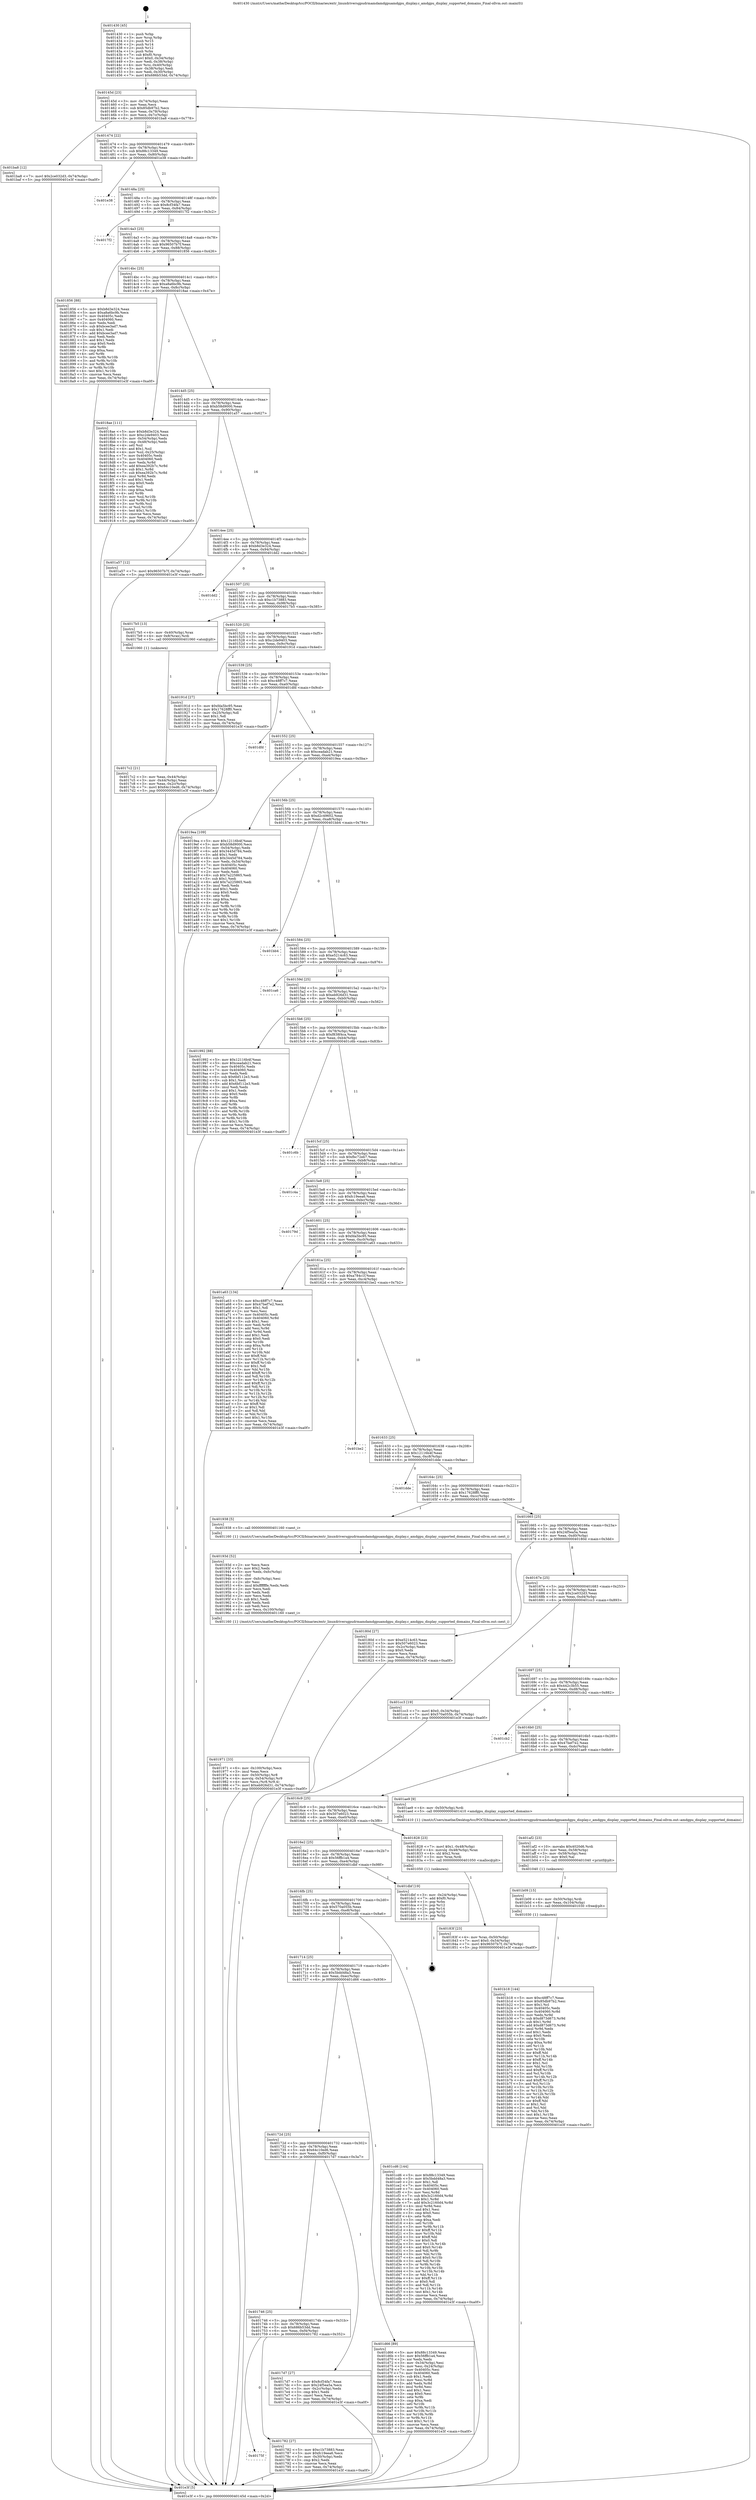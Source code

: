 digraph "0x401430" {
  label = "0x401430 (/mnt/c/Users/mathe/Desktop/tcc/POCII/binaries/extr_linuxdriversgpudrmamdamdgpuamdgpu_display.c_amdgpu_display_supported_domains_Final-ollvm.out::main(0))"
  labelloc = "t"
  node[shape=record]

  Entry [label="",width=0.3,height=0.3,shape=circle,fillcolor=black,style=filled]
  "0x40145d" [label="{
     0x40145d [23]\l
     | [instrs]\l
     &nbsp;&nbsp;0x40145d \<+3\>: mov -0x74(%rbp),%eax\l
     &nbsp;&nbsp;0x401460 \<+2\>: mov %eax,%ecx\l
     &nbsp;&nbsp;0x401462 \<+6\>: sub $0x85db97b2,%ecx\l
     &nbsp;&nbsp;0x401468 \<+3\>: mov %eax,-0x78(%rbp)\l
     &nbsp;&nbsp;0x40146b \<+3\>: mov %ecx,-0x7c(%rbp)\l
     &nbsp;&nbsp;0x40146e \<+6\>: je 0000000000401ba8 \<main+0x778\>\l
  }"]
  "0x401ba8" [label="{
     0x401ba8 [12]\l
     | [instrs]\l
     &nbsp;&nbsp;0x401ba8 \<+7\>: movl $0x2ce032d3,-0x74(%rbp)\l
     &nbsp;&nbsp;0x401baf \<+5\>: jmp 0000000000401e3f \<main+0xa0f\>\l
  }"]
  "0x401474" [label="{
     0x401474 [22]\l
     | [instrs]\l
     &nbsp;&nbsp;0x401474 \<+5\>: jmp 0000000000401479 \<main+0x49\>\l
     &nbsp;&nbsp;0x401479 \<+3\>: mov -0x78(%rbp),%eax\l
     &nbsp;&nbsp;0x40147c \<+5\>: sub $0x88c13349,%eax\l
     &nbsp;&nbsp;0x401481 \<+3\>: mov %eax,-0x80(%rbp)\l
     &nbsp;&nbsp;0x401484 \<+6\>: je 0000000000401e38 \<main+0xa08\>\l
  }"]
  Exit [label="",width=0.3,height=0.3,shape=circle,fillcolor=black,style=filled,peripheries=2]
  "0x401e38" [label="{
     0x401e38\l
  }", style=dashed]
  "0x40148a" [label="{
     0x40148a [25]\l
     | [instrs]\l
     &nbsp;&nbsp;0x40148a \<+5\>: jmp 000000000040148f \<main+0x5f\>\l
     &nbsp;&nbsp;0x40148f \<+3\>: mov -0x78(%rbp),%eax\l
     &nbsp;&nbsp;0x401492 \<+5\>: sub $0x8cf34fa7,%eax\l
     &nbsp;&nbsp;0x401497 \<+6\>: mov %eax,-0x84(%rbp)\l
     &nbsp;&nbsp;0x40149d \<+6\>: je 00000000004017f2 \<main+0x3c2\>\l
  }"]
  "0x401b18" [label="{
     0x401b18 [144]\l
     | [instrs]\l
     &nbsp;&nbsp;0x401b18 \<+5\>: mov $0xc48ff7c7,%eax\l
     &nbsp;&nbsp;0x401b1d \<+5\>: mov $0x85db97b2,%esi\l
     &nbsp;&nbsp;0x401b22 \<+2\>: mov $0x1,%cl\l
     &nbsp;&nbsp;0x401b24 \<+7\>: mov 0x40405c,%edx\l
     &nbsp;&nbsp;0x401b2b \<+8\>: mov 0x404060,%r8d\l
     &nbsp;&nbsp;0x401b33 \<+3\>: mov %edx,%r9d\l
     &nbsp;&nbsp;0x401b36 \<+7\>: sub $0xd873d673,%r9d\l
     &nbsp;&nbsp;0x401b3d \<+4\>: sub $0x1,%r9d\l
     &nbsp;&nbsp;0x401b41 \<+7\>: add $0xd873d673,%r9d\l
     &nbsp;&nbsp;0x401b48 \<+4\>: imul %r9d,%edx\l
     &nbsp;&nbsp;0x401b4c \<+3\>: and $0x1,%edx\l
     &nbsp;&nbsp;0x401b4f \<+3\>: cmp $0x0,%edx\l
     &nbsp;&nbsp;0x401b52 \<+4\>: sete %r10b\l
     &nbsp;&nbsp;0x401b56 \<+4\>: cmp $0xa,%r8d\l
     &nbsp;&nbsp;0x401b5a \<+4\>: setl %r11b\l
     &nbsp;&nbsp;0x401b5e \<+3\>: mov %r10b,%bl\l
     &nbsp;&nbsp;0x401b61 \<+3\>: xor $0xff,%bl\l
     &nbsp;&nbsp;0x401b64 \<+3\>: mov %r11b,%r14b\l
     &nbsp;&nbsp;0x401b67 \<+4\>: xor $0xff,%r14b\l
     &nbsp;&nbsp;0x401b6b \<+3\>: xor $0x1,%cl\l
     &nbsp;&nbsp;0x401b6e \<+3\>: mov %bl,%r15b\l
     &nbsp;&nbsp;0x401b71 \<+4\>: and $0xff,%r15b\l
     &nbsp;&nbsp;0x401b75 \<+3\>: and %cl,%r10b\l
     &nbsp;&nbsp;0x401b78 \<+3\>: mov %r14b,%r12b\l
     &nbsp;&nbsp;0x401b7b \<+4\>: and $0xff,%r12b\l
     &nbsp;&nbsp;0x401b7f \<+3\>: and %cl,%r11b\l
     &nbsp;&nbsp;0x401b82 \<+3\>: or %r10b,%r15b\l
     &nbsp;&nbsp;0x401b85 \<+3\>: or %r11b,%r12b\l
     &nbsp;&nbsp;0x401b88 \<+3\>: xor %r12b,%r15b\l
     &nbsp;&nbsp;0x401b8b \<+3\>: or %r14b,%bl\l
     &nbsp;&nbsp;0x401b8e \<+3\>: xor $0xff,%bl\l
     &nbsp;&nbsp;0x401b91 \<+3\>: or $0x1,%cl\l
     &nbsp;&nbsp;0x401b94 \<+2\>: and %cl,%bl\l
     &nbsp;&nbsp;0x401b96 \<+3\>: or %bl,%r15b\l
     &nbsp;&nbsp;0x401b99 \<+4\>: test $0x1,%r15b\l
     &nbsp;&nbsp;0x401b9d \<+3\>: cmovne %esi,%eax\l
     &nbsp;&nbsp;0x401ba0 \<+3\>: mov %eax,-0x74(%rbp)\l
     &nbsp;&nbsp;0x401ba3 \<+5\>: jmp 0000000000401e3f \<main+0xa0f\>\l
  }"]
  "0x4017f2" [label="{
     0x4017f2\l
  }", style=dashed]
  "0x4014a3" [label="{
     0x4014a3 [25]\l
     | [instrs]\l
     &nbsp;&nbsp;0x4014a3 \<+5\>: jmp 00000000004014a8 \<main+0x78\>\l
     &nbsp;&nbsp;0x4014a8 \<+3\>: mov -0x78(%rbp),%eax\l
     &nbsp;&nbsp;0x4014ab \<+5\>: sub $0x96507b7f,%eax\l
     &nbsp;&nbsp;0x4014b0 \<+6\>: mov %eax,-0x88(%rbp)\l
     &nbsp;&nbsp;0x4014b6 \<+6\>: je 0000000000401856 \<main+0x426\>\l
  }"]
  "0x401b09" [label="{
     0x401b09 [15]\l
     | [instrs]\l
     &nbsp;&nbsp;0x401b09 \<+4\>: mov -0x50(%rbp),%rdi\l
     &nbsp;&nbsp;0x401b0d \<+6\>: mov %eax,-0x104(%rbp)\l
     &nbsp;&nbsp;0x401b13 \<+5\>: call 0000000000401030 \<free@plt\>\l
     | [calls]\l
     &nbsp;&nbsp;0x401030 \{1\} (unknown)\l
  }"]
  "0x401856" [label="{
     0x401856 [88]\l
     | [instrs]\l
     &nbsp;&nbsp;0x401856 \<+5\>: mov $0xb8d3e324,%eax\l
     &nbsp;&nbsp;0x40185b \<+5\>: mov $0xa8a6bc9b,%ecx\l
     &nbsp;&nbsp;0x401860 \<+7\>: mov 0x40405c,%edx\l
     &nbsp;&nbsp;0x401867 \<+7\>: mov 0x404060,%esi\l
     &nbsp;&nbsp;0x40186e \<+2\>: mov %edx,%edi\l
     &nbsp;&nbsp;0x401870 \<+6\>: sub $0xbcee3ad7,%edi\l
     &nbsp;&nbsp;0x401876 \<+3\>: sub $0x1,%edi\l
     &nbsp;&nbsp;0x401879 \<+6\>: add $0xbcee3ad7,%edi\l
     &nbsp;&nbsp;0x40187f \<+3\>: imul %edi,%edx\l
     &nbsp;&nbsp;0x401882 \<+3\>: and $0x1,%edx\l
     &nbsp;&nbsp;0x401885 \<+3\>: cmp $0x0,%edx\l
     &nbsp;&nbsp;0x401888 \<+4\>: sete %r8b\l
     &nbsp;&nbsp;0x40188c \<+3\>: cmp $0xa,%esi\l
     &nbsp;&nbsp;0x40188f \<+4\>: setl %r9b\l
     &nbsp;&nbsp;0x401893 \<+3\>: mov %r8b,%r10b\l
     &nbsp;&nbsp;0x401896 \<+3\>: and %r9b,%r10b\l
     &nbsp;&nbsp;0x401899 \<+3\>: xor %r9b,%r8b\l
     &nbsp;&nbsp;0x40189c \<+3\>: or %r8b,%r10b\l
     &nbsp;&nbsp;0x40189f \<+4\>: test $0x1,%r10b\l
     &nbsp;&nbsp;0x4018a3 \<+3\>: cmovne %ecx,%eax\l
     &nbsp;&nbsp;0x4018a6 \<+3\>: mov %eax,-0x74(%rbp)\l
     &nbsp;&nbsp;0x4018a9 \<+5\>: jmp 0000000000401e3f \<main+0xa0f\>\l
  }"]
  "0x4014bc" [label="{
     0x4014bc [25]\l
     | [instrs]\l
     &nbsp;&nbsp;0x4014bc \<+5\>: jmp 00000000004014c1 \<main+0x91\>\l
     &nbsp;&nbsp;0x4014c1 \<+3\>: mov -0x78(%rbp),%eax\l
     &nbsp;&nbsp;0x4014c4 \<+5\>: sub $0xa8a6bc9b,%eax\l
     &nbsp;&nbsp;0x4014c9 \<+6\>: mov %eax,-0x8c(%rbp)\l
     &nbsp;&nbsp;0x4014cf \<+6\>: je 00000000004018ae \<main+0x47e\>\l
  }"]
  "0x401af2" [label="{
     0x401af2 [23]\l
     | [instrs]\l
     &nbsp;&nbsp;0x401af2 \<+10\>: movabs $0x4020d6,%rdi\l
     &nbsp;&nbsp;0x401afc \<+3\>: mov %eax,-0x58(%rbp)\l
     &nbsp;&nbsp;0x401aff \<+3\>: mov -0x58(%rbp),%esi\l
     &nbsp;&nbsp;0x401b02 \<+2\>: mov $0x0,%al\l
     &nbsp;&nbsp;0x401b04 \<+5\>: call 0000000000401040 \<printf@plt\>\l
     | [calls]\l
     &nbsp;&nbsp;0x401040 \{1\} (unknown)\l
  }"]
  "0x4018ae" [label="{
     0x4018ae [111]\l
     | [instrs]\l
     &nbsp;&nbsp;0x4018ae \<+5\>: mov $0xb8d3e324,%eax\l
     &nbsp;&nbsp;0x4018b3 \<+5\>: mov $0xc2de9403,%ecx\l
     &nbsp;&nbsp;0x4018b8 \<+3\>: mov -0x54(%rbp),%edx\l
     &nbsp;&nbsp;0x4018bb \<+3\>: cmp -0x48(%rbp),%edx\l
     &nbsp;&nbsp;0x4018be \<+4\>: setl %sil\l
     &nbsp;&nbsp;0x4018c2 \<+4\>: and $0x1,%sil\l
     &nbsp;&nbsp;0x4018c6 \<+4\>: mov %sil,-0x25(%rbp)\l
     &nbsp;&nbsp;0x4018ca \<+7\>: mov 0x40405c,%edx\l
     &nbsp;&nbsp;0x4018d1 \<+7\>: mov 0x404060,%edi\l
     &nbsp;&nbsp;0x4018d8 \<+3\>: mov %edx,%r8d\l
     &nbsp;&nbsp;0x4018db \<+7\>: add $0xea392b7c,%r8d\l
     &nbsp;&nbsp;0x4018e2 \<+4\>: sub $0x1,%r8d\l
     &nbsp;&nbsp;0x4018e6 \<+7\>: sub $0xea392b7c,%r8d\l
     &nbsp;&nbsp;0x4018ed \<+4\>: imul %r8d,%edx\l
     &nbsp;&nbsp;0x4018f1 \<+3\>: and $0x1,%edx\l
     &nbsp;&nbsp;0x4018f4 \<+3\>: cmp $0x0,%edx\l
     &nbsp;&nbsp;0x4018f7 \<+4\>: sete %sil\l
     &nbsp;&nbsp;0x4018fb \<+3\>: cmp $0xa,%edi\l
     &nbsp;&nbsp;0x4018fe \<+4\>: setl %r9b\l
     &nbsp;&nbsp;0x401902 \<+3\>: mov %sil,%r10b\l
     &nbsp;&nbsp;0x401905 \<+3\>: and %r9b,%r10b\l
     &nbsp;&nbsp;0x401908 \<+3\>: xor %r9b,%sil\l
     &nbsp;&nbsp;0x40190b \<+3\>: or %sil,%r10b\l
     &nbsp;&nbsp;0x40190e \<+4\>: test $0x1,%r10b\l
     &nbsp;&nbsp;0x401912 \<+3\>: cmovne %ecx,%eax\l
     &nbsp;&nbsp;0x401915 \<+3\>: mov %eax,-0x74(%rbp)\l
     &nbsp;&nbsp;0x401918 \<+5\>: jmp 0000000000401e3f \<main+0xa0f\>\l
  }"]
  "0x4014d5" [label="{
     0x4014d5 [25]\l
     | [instrs]\l
     &nbsp;&nbsp;0x4014d5 \<+5\>: jmp 00000000004014da \<main+0xaa\>\l
     &nbsp;&nbsp;0x4014da \<+3\>: mov -0x78(%rbp),%eax\l
     &nbsp;&nbsp;0x4014dd \<+5\>: sub $0xb58d9000,%eax\l
     &nbsp;&nbsp;0x4014e2 \<+6\>: mov %eax,-0x90(%rbp)\l
     &nbsp;&nbsp;0x4014e8 \<+6\>: je 0000000000401a57 \<main+0x627\>\l
  }"]
  "0x401971" [label="{
     0x401971 [33]\l
     | [instrs]\l
     &nbsp;&nbsp;0x401971 \<+6\>: mov -0x100(%rbp),%ecx\l
     &nbsp;&nbsp;0x401977 \<+3\>: imul %eax,%ecx\l
     &nbsp;&nbsp;0x40197a \<+4\>: mov -0x50(%rbp),%r8\l
     &nbsp;&nbsp;0x40197e \<+4\>: movslq -0x54(%rbp),%r9\l
     &nbsp;&nbsp;0x401982 \<+4\>: mov %ecx,(%r8,%r9,4)\l
     &nbsp;&nbsp;0x401986 \<+7\>: movl $0xeb926d31,-0x74(%rbp)\l
     &nbsp;&nbsp;0x40198d \<+5\>: jmp 0000000000401e3f \<main+0xa0f\>\l
  }"]
  "0x401a57" [label="{
     0x401a57 [12]\l
     | [instrs]\l
     &nbsp;&nbsp;0x401a57 \<+7\>: movl $0x96507b7f,-0x74(%rbp)\l
     &nbsp;&nbsp;0x401a5e \<+5\>: jmp 0000000000401e3f \<main+0xa0f\>\l
  }"]
  "0x4014ee" [label="{
     0x4014ee [25]\l
     | [instrs]\l
     &nbsp;&nbsp;0x4014ee \<+5\>: jmp 00000000004014f3 \<main+0xc3\>\l
     &nbsp;&nbsp;0x4014f3 \<+3\>: mov -0x78(%rbp),%eax\l
     &nbsp;&nbsp;0x4014f6 \<+5\>: sub $0xb8d3e324,%eax\l
     &nbsp;&nbsp;0x4014fb \<+6\>: mov %eax,-0x94(%rbp)\l
     &nbsp;&nbsp;0x401501 \<+6\>: je 0000000000401dd2 \<main+0x9a2\>\l
  }"]
  "0x40193d" [label="{
     0x40193d [52]\l
     | [instrs]\l
     &nbsp;&nbsp;0x40193d \<+2\>: xor %ecx,%ecx\l
     &nbsp;&nbsp;0x40193f \<+5\>: mov $0x2,%edx\l
     &nbsp;&nbsp;0x401944 \<+6\>: mov %edx,-0xfc(%rbp)\l
     &nbsp;&nbsp;0x40194a \<+1\>: cltd\l
     &nbsp;&nbsp;0x40194b \<+6\>: mov -0xfc(%rbp),%esi\l
     &nbsp;&nbsp;0x401951 \<+2\>: idiv %esi\l
     &nbsp;&nbsp;0x401953 \<+6\>: imul $0xfffffffe,%edx,%edx\l
     &nbsp;&nbsp;0x401959 \<+2\>: mov %ecx,%edi\l
     &nbsp;&nbsp;0x40195b \<+2\>: sub %edx,%edi\l
     &nbsp;&nbsp;0x40195d \<+2\>: mov %ecx,%edx\l
     &nbsp;&nbsp;0x40195f \<+3\>: sub $0x1,%edx\l
     &nbsp;&nbsp;0x401962 \<+2\>: add %edx,%edi\l
     &nbsp;&nbsp;0x401964 \<+2\>: sub %edi,%ecx\l
     &nbsp;&nbsp;0x401966 \<+6\>: mov %ecx,-0x100(%rbp)\l
     &nbsp;&nbsp;0x40196c \<+5\>: call 0000000000401160 \<next_i\>\l
     | [calls]\l
     &nbsp;&nbsp;0x401160 \{1\} (/mnt/c/Users/mathe/Desktop/tcc/POCII/binaries/extr_linuxdriversgpudrmamdamdgpuamdgpu_display.c_amdgpu_display_supported_domains_Final-ollvm.out::next_i)\l
  }"]
  "0x401dd2" [label="{
     0x401dd2\l
  }", style=dashed]
  "0x401507" [label="{
     0x401507 [25]\l
     | [instrs]\l
     &nbsp;&nbsp;0x401507 \<+5\>: jmp 000000000040150c \<main+0xdc\>\l
     &nbsp;&nbsp;0x40150c \<+3\>: mov -0x78(%rbp),%eax\l
     &nbsp;&nbsp;0x40150f \<+5\>: sub $0xc1b73883,%eax\l
     &nbsp;&nbsp;0x401514 \<+6\>: mov %eax,-0x98(%rbp)\l
     &nbsp;&nbsp;0x40151a \<+6\>: je 00000000004017b5 \<main+0x385\>\l
  }"]
  "0x40183f" [label="{
     0x40183f [23]\l
     | [instrs]\l
     &nbsp;&nbsp;0x40183f \<+4\>: mov %rax,-0x50(%rbp)\l
     &nbsp;&nbsp;0x401843 \<+7\>: movl $0x0,-0x54(%rbp)\l
     &nbsp;&nbsp;0x40184a \<+7\>: movl $0x96507b7f,-0x74(%rbp)\l
     &nbsp;&nbsp;0x401851 \<+5\>: jmp 0000000000401e3f \<main+0xa0f\>\l
  }"]
  "0x4017b5" [label="{
     0x4017b5 [13]\l
     | [instrs]\l
     &nbsp;&nbsp;0x4017b5 \<+4\>: mov -0x40(%rbp),%rax\l
     &nbsp;&nbsp;0x4017b9 \<+4\>: mov 0x8(%rax),%rdi\l
     &nbsp;&nbsp;0x4017bd \<+5\>: call 0000000000401060 \<atoi@plt\>\l
     | [calls]\l
     &nbsp;&nbsp;0x401060 \{1\} (unknown)\l
  }"]
  "0x401520" [label="{
     0x401520 [25]\l
     | [instrs]\l
     &nbsp;&nbsp;0x401520 \<+5\>: jmp 0000000000401525 \<main+0xf5\>\l
     &nbsp;&nbsp;0x401525 \<+3\>: mov -0x78(%rbp),%eax\l
     &nbsp;&nbsp;0x401528 \<+5\>: sub $0xc2de9403,%eax\l
     &nbsp;&nbsp;0x40152d \<+6\>: mov %eax,-0x9c(%rbp)\l
     &nbsp;&nbsp;0x401533 \<+6\>: je 000000000040191d \<main+0x4ed\>\l
  }"]
  "0x4017c2" [label="{
     0x4017c2 [21]\l
     | [instrs]\l
     &nbsp;&nbsp;0x4017c2 \<+3\>: mov %eax,-0x44(%rbp)\l
     &nbsp;&nbsp;0x4017c5 \<+3\>: mov -0x44(%rbp),%eax\l
     &nbsp;&nbsp;0x4017c8 \<+3\>: mov %eax,-0x2c(%rbp)\l
     &nbsp;&nbsp;0x4017cb \<+7\>: movl $0x64c10ed6,-0x74(%rbp)\l
     &nbsp;&nbsp;0x4017d2 \<+5\>: jmp 0000000000401e3f \<main+0xa0f\>\l
  }"]
  "0x40191d" [label="{
     0x40191d [27]\l
     | [instrs]\l
     &nbsp;&nbsp;0x40191d \<+5\>: mov $0xfda5bc95,%eax\l
     &nbsp;&nbsp;0x401922 \<+5\>: mov $0x17628ff0,%ecx\l
     &nbsp;&nbsp;0x401927 \<+3\>: mov -0x25(%rbp),%dl\l
     &nbsp;&nbsp;0x40192a \<+3\>: test $0x1,%dl\l
     &nbsp;&nbsp;0x40192d \<+3\>: cmovne %ecx,%eax\l
     &nbsp;&nbsp;0x401930 \<+3\>: mov %eax,-0x74(%rbp)\l
     &nbsp;&nbsp;0x401933 \<+5\>: jmp 0000000000401e3f \<main+0xa0f\>\l
  }"]
  "0x401539" [label="{
     0x401539 [25]\l
     | [instrs]\l
     &nbsp;&nbsp;0x401539 \<+5\>: jmp 000000000040153e \<main+0x10e\>\l
     &nbsp;&nbsp;0x40153e \<+3\>: mov -0x78(%rbp),%eax\l
     &nbsp;&nbsp;0x401541 \<+5\>: sub $0xc48ff7c7,%eax\l
     &nbsp;&nbsp;0x401546 \<+6\>: mov %eax,-0xa0(%rbp)\l
     &nbsp;&nbsp;0x40154c \<+6\>: je 0000000000401dfd \<main+0x9cd\>\l
  }"]
  "0x401430" [label="{
     0x401430 [45]\l
     | [instrs]\l
     &nbsp;&nbsp;0x401430 \<+1\>: push %rbp\l
     &nbsp;&nbsp;0x401431 \<+3\>: mov %rsp,%rbp\l
     &nbsp;&nbsp;0x401434 \<+2\>: push %r15\l
     &nbsp;&nbsp;0x401436 \<+2\>: push %r14\l
     &nbsp;&nbsp;0x401438 \<+2\>: push %r12\l
     &nbsp;&nbsp;0x40143a \<+1\>: push %rbx\l
     &nbsp;&nbsp;0x40143b \<+7\>: sub $0xf0,%rsp\l
     &nbsp;&nbsp;0x401442 \<+7\>: movl $0x0,-0x34(%rbp)\l
     &nbsp;&nbsp;0x401449 \<+3\>: mov %edi,-0x38(%rbp)\l
     &nbsp;&nbsp;0x40144c \<+4\>: mov %rsi,-0x40(%rbp)\l
     &nbsp;&nbsp;0x401450 \<+3\>: mov -0x38(%rbp),%edi\l
     &nbsp;&nbsp;0x401453 \<+3\>: mov %edi,-0x30(%rbp)\l
     &nbsp;&nbsp;0x401456 \<+7\>: movl $0x686b53dd,-0x74(%rbp)\l
  }"]
  "0x401dfd" [label="{
     0x401dfd\l
  }", style=dashed]
  "0x401552" [label="{
     0x401552 [25]\l
     | [instrs]\l
     &nbsp;&nbsp;0x401552 \<+5\>: jmp 0000000000401557 \<main+0x127\>\l
     &nbsp;&nbsp;0x401557 \<+3\>: mov -0x78(%rbp),%eax\l
     &nbsp;&nbsp;0x40155a \<+5\>: sub $0xceadab21,%eax\l
     &nbsp;&nbsp;0x40155f \<+6\>: mov %eax,-0xa4(%rbp)\l
     &nbsp;&nbsp;0x401565 \<+6\>: je 00000000004019ea \<main+0x5ba\>\l
  }"]
  "0x401e3f" [label="{
     0x401e3f [5]\l
     | [instrs]\l
     &nbsp;&nbsp;0x401e3f \<+5\>: jmp 000000000040145d \<main+0x2d\>\l
  }"]
  "0x4019ea" [label="{
     0x4019ea [109]\l
     | [instrs]\l
     &nbsp;&nbsp;0x4019ea \<+5\>: mov $0x12116b4f,%eax\l
     &nbsp;&nbsp;0x4019ef \<+5\>: mov $0xb58d9000,%ecx\l
     &nbsp;&nbsp;0x4019f4 \<+3\>: mov -0x54(%rbp),%edx\l
     &nbsp;&nbsp;0x4019f7 \<+6\>: add $0x3445d784,%edx\l
     &nbsp;&nbsp;0x4019fd \<+3\>: add $0x1,%edx\l
     &nbsp;&nbsp;0x401a00 \<+6\>: sub $0x3445d784,%edx\l
     &nbsp;&nbsp;0x401a06 \<+3\>: mov %edx,-0x54(%rbp)\l
     &nbsp;&nbsp;0x401a09 \<+7\>: mov 0x40405c,%edx\l
     &nbsp;&nbsp;0x401a10 \<+7\>: mov 0x404060,%esi\l
     &nbsp;&nbsp;0x401a17 \<+2\>: mov %edx,%edi\l
     &nbsp;&nbsp;0x401a19 \<+6\>: sub $0x7a225865,%edi\l
     &nbsp;&nbsp;0x401a1f \<+3\>: sub $0x1,%edi\l
     &nbsp;&nbsp;0x401a22 \<+6\>: add $0x7a225865,%edi\l
     &nbsp;&nbsp;0x401a28 \<+3\>: imul %edi,%edx\l
     &nbsp;&nbsp;0x401a2b \<+3\>: and $0x1,%edx\l
     &nbsp;&nbsp;0x401a2e \<+3\>: cmp $0x0,%edx\l
     &nbsp;&nbsp;0x401a31 \<+4\>: sete %r8b\l
     &nbsp;&nbsp;0x401a35 \<+3\>: cmp $0xa,%esi\l
     &nbsp;&nbsp;0x401a38 \<+4\>: setl %r9b\l
     &nbsp;&nbsp;0x401a3c \<+3\>: mov %r8b,%r10b\l
     &nbsp;&nbsp;0x401a3f \<+3\>: and %r9b,%r10b\l
     &nbsp;&nbsp;0x401a42 \<+3\>: xor %r9b,%r8b\l
     &nbsp;&nbsp;0x401a45 \<+3\>: or %r8b,%r10b\l
     &nbsp;&nbsp;0x401a48 \<+4\>: test $0x1,%r10b\l
     &nbsp;&nbsp;0x401a4c \<+3\>: cmovne %ecx,%eax\l
     &nbsp;&nbsp;0x401a4f \<+3\>: mov %eax,-0x74(%rbp)\l
     &nbsp;&nbsp;0x401a52 \<+5\>: jmp 0000000000401e3f \<main+0xa0f\>\l
  }"]
  "0x40156b" [label="{
     0x40156b [25]\l
     | [instrs]\l
     &nbsp;&nbsp;0x40156b \<+5\>: jmp 0000000000401570 \<main+0x140\>\l
     &nbsp;&nbsp;0x401570 \<+3\>: mov -0x78(%rbp),%eax\l
     &nbsp;&nbsp;0x401573 \<+5\>: sub $0xd2c49602,%eax\l
     &nbsp;&nbsp;0x401578 \<+6\>: mov %eax,-0xa8(%rbp)\l
     &nbsp;&nbsp;0x40157e \<+6\>: je 0000000000401bb4 \<main+0x784\>\l
  }"]
  "0x40175f" [label="{
     0x40175f\l
  }", style=dashed]
  "0x401bb4" [label="{
     0x401bb4\l
  }", style=dashed]
  "0x401584" [label="{
     0x401584 [25]\l
     | [instrs]\l
     &nbsp;&nbsp;0x401584 \<+5\>: jmp 0000000000401589 \<main+0x159\>\l
     &nbsp;&nbsp;0x401589 \<+3\>: mov -0x78(%rbp),%eax\l
     &nbsp;&nbsp;0x40158c \<+5\>: sub $0xe5214c63,%eax\l
     &nbsp;&nbsp;0x401591 \<+6\>: mov %eax,-0xac(%rbp)\l
     &nbsp;&nbsp;0x401597 \<+6\>: je 0000000000401ca6 \<main+0x876\>\l
  }"]
  "0x401782" [label="{
     0x401782 [27]\l
     | [instrs]\l
     &nbsp;&nbsp;0x401782 \<+5\>: mov $0xc1b73883,%eax\l
     &nbsp;&nbsp;0x401787 \<+5\>: mov $0xfc19eea6,%ecx\l
     &nbsp;&nbsp;0x40178c \<+3\>: mov -0x30(%rbp),%edx\l
     &nbsp;&nbsp;0x40178f \<+3\>: cmp $0x2,%edx\l
     &nbsp;&nbsp;0x401792 \<+3\>: cmovne %ecx,%eax\l
     &nbsp;&nbsp;0x401795 \<+3\>: mov %eax,-0x74(%rbp)\l
     &nbsp;&nbsp;0x401798 \<+5\>: jmp 0000000000401e3f \<main+0xa0f\>\l
  }"]
  "0x401ca6" [label="{
     0x401ca6\l
  }", style=dashed]
  "0x40159d" [label="{
     0x40159d [25]\l
     | [instrs]\l
     &nbsp;&nbsp;0x40159d \<+5\>: jmp 00000000004015a2 \<main+0x172\>\l
     &nbsp;&nbsp;0x4015a2 \<+3\>: mov -0x78(%rbp),%eax\l
     &nbsp;&nbsp;0x4015a5 \<+5\>: sub $0xeb926d31,%eax\l
     &nbsp;&nbsp;0x4015aa \<+6\>: mov %eax,-0xb0(%rbp)\l
     &nbsp;&nbsp;0x4015b0 \<+6\>: je 0000000000401992 \<main+0x562\>\l
  }"]
  "0x401746" [label="{
     0x401746 [25]\l
     | [instrs]\l
     &nbsp;&nbsp;0x401746 \<+5\>: jmp 000000000040174b \<main+0x31b\>\l
     &nbsp;&nbsp;0x40174b \<+3\>: mov -0x78(%rbp),%eax\l
     &nbsp;&nbsp;0x40174e \<+5\>: sub $0x686b53dd,%eax\l
     &nbsp;&nbsp;0x401753 \<+6\>: mov %eax,-0xf4(%rbp)\l
     &nbsp;&nbsp;0x401759 \<+6\>: je 0000000000401782 \<main+0x352\>\l
  }"]
  "0x401992" [label="{
     0x401992 [88]\l
     | [instrs]\l
     &nbsp;&nbsp;0x401992 \<+5\>: mov $0x12116b4f,%eax\l
     &nbsp;&nbsp;0x401997 \<+5\>: mov $0xceadab21,%ecx\l
     &nbsp;&nbsp;0x40199c \<+7\>: mov 0x40405c,%edx\l
     &nbsp;&nbsp;0x4019a3 \<+7\>: mov 0x404060,%esi\l
     &nbsp;&nbsp;0x4019aa \<+2\>: mov %edx,%edi\l
     &nbsp;&nbsp;0x4019ac \<+6\>: sub $0x6bf112e3,%edi\l
     &nbsp;&nbsp;0x4019b2 \<+3\>: sub $0x1,%edi\l
     &nbsp;&nbsp;0x4019b5 \<+6\>: add $0x6bf112e3,%edi\l
     &nbsp;&nbsp;0x4019bb \<+3\>: imul %edi,%edx\l
     &nbsp;&nbsp;0x4019be \<+3\>: and $0x1,%edx\l
     &nbsp;&nbsp;0x4019c1 \<+3\>: cmp $0x0,%edx\l
     &nbsp;&nbsp;0x4019c4 \<+4\>: sete %r8b\l
     &nbsp;&nbsp;0x4019c8 \<+3\>: cmp $0xa,%esi\l
     &nbsp;&nbsp;0x4019cb \<+4\>: setl %r9b\l
     &nbsp;&nbsp;0x4019cf \<+3\>: mov %r8b,%r10b\l
     &nbsp;&nbsp;0x4019d2 \<+3\>: and %r9b,%r10b\l
     &nbsp;&nbsp;0x4019d5 \<+3\>: xor %r9b,%r8b\l
     &nbsp;&nbsp;0x4019d8 \<+3\>: or %r8b,%r10b\l
     &nbsp;&nbsp;0x4019db \<+4\>: test $0x1,%r10b\l
     &nbsp;&nbsp;0x4019df \<+3\>: cmovne %ecx,%eax\l
     &nbsp;&nbsp;0x4019e2 \<+3\>: mov %eax,-0x74(%rbp)\l
     &nbsp;&nbsp;0x4019e5 \<+5\>: jmp 0000000000401e3f \<main+0xa0f\>\l
  }"]
  "0x4015b6" [label="{
     0x4015b6 [25]\l
     | [instrs]\l
     &nbsp;&nbsp;0x4015b6 \<+5\>: jmp 00000000004015bb \<main+0x18b\>\l
     &nbsp;&nbsp;0x4015bb \<+3\>: mov -0x78(%rbp),%eax\l
     &nbsp;&nbsp;0x4015be \<+5\>: sub $0xf838f4ca,%eax\l
     &nbsp;&nbsp;0x4015c3 \<+6\>: mov %eax,-0xb4(%rbp)\l
     &nbsp;&nbsp;0x4015c9 \<+6\>: je 0000000000401c6b \<main+0x83b\>\l
  }"]
  "0x4017d7" [label="{
     0x4017d7 [27]\l
     | [instrs]\l
     &nbsp;&nbsp;0x4017d7 \<+5\>: mov $0x8cf34fa7,%eax\l
     &nbsp;&nbsp;0x4017dc \<+5\>: mov $0x24f5ea5a,%ecx\l
     &nbsp;&nbsp;0x4017e1 \<+3\>: mov -0x2c(%rbp),%edx\l
     &nbsp;&nbsp;0x4017e4 \<+3\>: cmp $0x1,%edx\l
     &nbsp;&nbsp;0x4017e7 \<+3\>: cmovl %ecx,%eax\l
     &nbsp;&nbsp;0x4017ea \<+3\>: mov %eax,-0x74(%rbp)\l
     &nbsp;&nbsp;0x4017ed \<+5\>: jmp 0000000000401e3f \<main+0xa0f\>\l
  }"]
  "0x401c6b" [label="{
     0x401c6b\l
  }", style=dashed]
  "0x4015cf" [label="{
     0x4015cf [25]\l
     | [instrs]\l
     &nbsp;&nbsp;0x4015cf \<+5\>: jmp 00000000004015d4 \<main+0x1a4\>\l
     &nbsp;&nbsp;0x4015d4 \<+3\>: mov -0x78(%rbp),%eax\l
     &nbsp;&nbsp;0x4015d7 \<+5\>: sub $0xfbc72eb7,%eax\l
     &nbsp;&nbsp;0x4015dc \<+6\>: mov %eax,-0xb8(%rbp)\l
     &nbsp;&nbsp;0x4015e2 \<+6\>: je 0000000000401c4a \<main+0x81a\>\l
  }"]
  "0x40172d" [label="{
     0x40172d [25]\l
     | [instrs]\l
     &nbsp;&nbsp;0x40172d \<+5\>: jmp 0000000000401732 \<main+0x302\>\l
     &nbsp;&nbsp;0x401732 \<+3\>: mov -0x78(%rbp),%eax\l
     &nbsp;&nbsp;0x401735 \<+5\>: sub $0x64c10ed6,%eax\l
     &nbsp;&nbsp;0x40173a \<+6\>: mov %eax,-0xf0(%rbp)\l
     &nbsp;&nbsp;0x401740 \<+6\>: je 00000000004017d7 \<main+0x3a7\>\l
  }"]
  "0x401c4a" [label="{
     0x401c4a\l
  }", style=dashed]
  "0x4015e8" [label="{
     0x4015e8 [25]\l
     | [instrs]\l
     &nbsp;&nbsp;0x4015e8 \<+5\>: jmp 00000000004015ed \<main+0x1bd\>\l
     &nbsp;&nbsp;0x4015ed \<+3\>: mov -0x78(%rbp),%eax\l
     &nbsp;&nbsp;0x4015f0 \<+5\>: sub $0xfc19eea6,%eax\l
     &nbsp;&nbsp;0x4015f5 \<+6\>: mov %eax,-0xbc(%rbp)\l
     &nbsp;&nbsp;0x4015fb \<+6\>: je 000000000040179d \<main+0x36d\>\l
  }"]
  "0x401d66" [label="{
     0x401d66 [89]\l
     | [instrs]\l
     &nbsp;&nbsp;0x401d66 \<+5\>: mov $0x88c13349,%eax\l
     &nbsp;&nbsp;0x401d6b \<+5\>: mov $0x56ffb1a4,%ecx\l
     &nbsp;&nbsp;0x401d70 \<+2\>: xor %edx,%edx\l
     &nbsp;&nbsp;0x401d72 \<+3\>: mov -0x34(%rbp),%esi\l
     &nbsp;&nbsp;0x401d75 \<+3\>: mov %esi,-0x24(%rbp)\l
     &nbsp;&nbsp;0x401d78 \<+7\>: mov 0x40405c,%esi\l
     &nbsp;&nbsp;0x401d7f \<+7\>: mov 0x404060,%edi\l
     &nbsp;&nbsp;0x401d86 \<+3\>: sub $0x1,%edx\l
     &nbsp;&nbsp;0x401d89 \<+3\>: mov %esi,%r8d\l
     &nbsp;&nbsp;0x401d8c \<+3\>: add %edx,%r8d\l
     &nbsp;&nbsp;0x401d8f \<+4\>: imul %r8d,%esi\l
     &nbsp;&nbsp;0x401d93 \<+3\>: and $0x1,%esi\l
     &nbsp;&nbsp;0x401d96 \<+3\>: cmp $0x0,%esi\l
     &nbsp;&nbsp;0x401d99 \<+4\>: sete %r9b\l
     &nbsp;&nbsp;0x401d9d \<+3\>: cmp $0xa,%edi\l
     &nbsp;&nbsp;0x401da0 \<+4\>: setl %r10b\l
     &nbsp;&nbsp;0x401da4 \<+3\>: mov %r9b,%r11b\l
     &nbsp;&nbsp;0x401da7 \<+3\>: and %r10b,%r11b\l
     &nbsp;&nbsp;0x401daa \<+3\>: xor %r10b,%r9b\l
     &nbsp;&nbsp;0x401dad \<+3\>: or %r9b,%r11b\l
     &nbsp;&nbsp;0x401db0 \<+4\>: test $0x1,%r11b\l
     &nbsp;&nbsp;0x401db4 \<+3\>: cmovne %ecx,%eax\l
     &nbsp;&nbsp;0x401db7 \<+3\>: mov %eax,-0x74(%rbp)\l
     &nbsp;&nbsp;0x401dba \<+5\>: jmp 0000000000401e3f \<main+0xa0f\>\l
  }"]
  "0x40179d" [label="{
     0x40179d\l
  }", style=dashed]
  "0x401601" [label="{
     0x401601 [25]\l
     | [instrs]\l
     &nbsp;&nbsp;0x401601 \<+5\>: jmp 0000000000401606 \<main+0x1d6\>\l
     &nbsp;&nbsp;0x401606 \<+3\>: mov -0x78(%rbp),%eax\l
     &nbsp;&nbsp;0x401609 \<+5\>: sub $0xfda5bc95,%eax\l
     &nbsp;&nbsp;0x40160e \<+6\>: mov %eax,-0xc0(%rbp)\l
     &nbsp;&nbsp;0x401614 \<+6\>: je 0000000000401a63 \<main+0x633\>\l
  }"]
  "0x401714" [label="{
     0x401714 [25]\l
     | [instrs]\l
     &nbsp;&nbsp;0x401714 \<+5\>: jmp 0000000000401719 \<main+0x2e9\>\l
     &nbsp;&nbsp;0x401719 \<+3\>: mov -0x78(%rbp),%eax\l
     &nbsp;&nbsp;0x40171c \<+5\>: sub $0x5bdd48a3,%eax\l
     &nbsp;&nbsp;0x401721 \<+6\>: mov %eax,-0xec(%rbp)\l
     &nbsp;&nbsp;0x401727 \<+6\>: je 0000000000401d66 \<main+0x936\>\l
  }"]
  "0x401a63" [label="{
     0x401a63 [134]\l
     | [instrs]\l
     &nbsp;&nbsp;0x401a63 \<+5\>: mov $0xc48ff7c7,%eax\l
     &nbsp;&nbsp;0x401a68 \<+5\>: mov $0x47bef7e2,%ecx\l
     &nbsp;&nbsp;0x401a6d \<+2\>: mov $0x1,%dl\l
     &nbsp;&nbsp;0x401a6f \<+2\>: xor %esi,%esi\l
     &nbsp;&nbsp;0x401a71 \<+7\>: mov 0x40405c,%edi\l
     &nbsp;&nbsp;0x401a78 \<+8\>: mov 0x404060,%r8d\l
     &nbsp;&nbsp;0x401a80 \<+3\>: sub $0x1,%esi\l
     &nbsp;&nbsp;0x401a83 \<+3\>: mov %edi,%r9d\l
     &nbsp;&nbsp;0x401a86 \<+3\>: add %esi,%r9d\l
     &nbsp;&nbsp;0x401a89 \<+4\>: imul %r9d,%edi\l
     &nbsp;&nbsp;0x401a8d \<+3\>: and $0x1,%edi\l
     &nbsp;&nbsp;0x401a90 \<+3\>: cmp $0x0,%edi\l
     &nbsp;&nbsp;0x401a93 \<+4\>: sete %r10b\l
     &nbsp;&nbsp;0x401a97 \<+4\>: cmp $0xa,%r8d\l
     &nbsp;&nbsp;0x401a9b \<+4\>: setl %r11b\l
     &nbsp;&nbsp;0x401a9f \<+3\>: mov %r10b,%bl\l
     &nbsp;&nbsp;0x401aa2 \<+3\>: xor $0xff,%bl\l
     &nbsp;&nbsp;0x401aa5 \<+3\>: mov %r11b,%r14b\l
     &nbsp;&nbsp;0x401aa8 \<+4\>: xor $0xff,%r14b\l
     &nbsp;&nbsp;0x401aac \<+3\>: xor $0x1,%dl\l
     &nbsp;&nbsp;0x401aaf \<+3\>: mov %bl,%r15b\l
     &nbsp;&nbsp;0x401ab2 \<+4\>: and $0xff,%r15b\l
     &nbsp;&nbsp;0x401ab6 \<+3\>: and %dl,%r10b\l
     &nbsp;&nbsp;0x401ab9 \<+3\>: mov %r14b,%r12b\l
     &nbsp;&nbsp;0x401abc \<+4\>: and $0xff,%r12b\l
     &nbsp;&nbsp;0x401ac0 \<+3\>: and %dl,%r11b\l
     &nbsp;&nbsp;0x401ac3 \<+3\>: or %r10b,%r15b\l
     &nbsp;&nbsp;0x401ac6 \<+3\>: or %r11b,%r12b\l
     &nbsp;&nbsp;0x401ac9 \<+3\>: xor %r12b,%r15b\l
     &nbsp;&nbsp;0x401acc \<+3\>: or %r14b,%bl\l
     &nbsp;&nbsp;0x401acf \<+3\>: xor $0xff,%bl\l
     &nbsp;&nbsp;0x401ad2 \<+3\>: or $0x1,%dl\l
     &nbsp;&nbsp;0x401ad5 \<+2\>: and %dl,%bl\l
     &nbsp;&nbsp;0x401ad7 \<+3\>: or %bl,%r15b\l
     &nbsp;&nbsp;0x401ada \<+4\>: test $0x1,%r15b\l
     &nbsp;&nbsp;0x401ade \<+3\>: cmovne %ecx,%eax\l
     &nbsp;&nbsp;0x401ae1 \<+3\>: mov %eax,-0x74(%rbp)\l
     &nbsp;&nbsp;0x401ae4 \<+5\>: jmp 0000000000401e3f \<main+0xa0f\>\l
  }"]
  "0x40161a" [label="{
     0x40161a [25]\l
     | [instrs]\l
     &nbsp;&nbsp;0x40161a \<+5\>: jmp 000000000040161f \<main+0x1ef\>\l
     &nbsp;&nbsp;0x40161f \<+3\>: mov -0x78(%rbp),%eax\l
     &nbsp;&nbsp;0x401622 \<+5\>: sub $0xa784c1f,%eax\l
     &nbsp;&nbsp;0x401627 \<+6\>: mov %eax,-0xc4(%rbp)\l
     &nbsp;&nbsp;0x40162d \<+6\>: je 0000000000401be2 \<main+0x7b2\>\l
  }"]
  "0x401cd6" [label="{
     0x401cd6 [144]\l
     | [instrs]\l
     &nbsp;&nbsp;0x401cd6 \<+5\>: mov $0x88c13349,%eax\l
     &nbsp;&nbsp;0x401cdb \<+5\>: mov $0x5bdd48a3,%ecx\l
     &nbsp;&nbsp;0x401ce0 \<+2\>: mov $0x1,%dl\l
     &nbsp;&nbsp;0x401ce2 \<+7\>: mov 0x40405c,%esi\l
     &nbsp;&nbsp;0x401ce9 \<+7\>: mov 0x404060,%edi\l
     &nbsp;&nbsp;0x401cf0 \<+3\>: mov %esi,%r8d\l
     &nbsp;&nbsp;0x401cf3 \<+7\>: sub $0x3c2160d4,%r8d\l
     &nbsp;&nbsp;0x401cfa \<+4\>: sub $0x1,%r8d\l
     &nbsp;&nbsp;0x401cfe \<+7\>: add $0x3c2160d4,%r8d\l
     &nbsp;&nbsp;0x401d05 \<+4\>: imul %r8d,%esi\l
     &nbsp;&nbsp;0x401d09 \<+3\>: and $0x1,%esi\l
     &nbsp;&nbsp;0x401d0c \<+3\>: cmp $0x0,%esi\l
     &nbsp;&nbsp;0x401d0f \<+4\>: sete %r9b\l
     &nbsp;&nbsp;0x401d13 \<+3\>: cmp $0xa,%edi\l
     &nbsp;&nbsp;0x401d16 \<+4\>: setl %r10b\l
     &nbsp;&nbsp;0x401d1a \<+3\>: mov %r9b,%r11b\l
     &nbsp;&nbsp;0x401d1d \<+4\>: xor $0xff,%r11b\l
     &nbsp;&nbsp;0x401d21 \<+3\>: mov %r10b,%bl\l
     &nbsp;&nbsp;0x401d24 \<+3\>: xor $0xff,%bl\l
     &nbsp;&nbsp;0x401d27 \<+3\>: xor $0x0,%dl\l
     &nbsp;&nbsp;0x401d2a \<+3\>: mov %r11b,%r14b\l
     &nbsp;&nbsp;0x401d2d \<+4\>: and $0x0,%r14b\l
     &nbsp;&nbsp;0x401d31 \<+3\>: and %dl,%r9b\l
     &nbsp;&nbsp;0x401d34 \<+3\>: mov %bl,%r15b\l
     &nbsp;&nbsp;0x401d37 \<+4\>: and $0x0,%r15b\l
     &nbsp;&nbsp;0x401d3b \<+3\>: and %dl,%r10b\l
     &nbsp;&nbsp;0x401d3e \<+3\>: or %r9b,%r14b\l
     &nbsp;&nbsp;0x401d41 \<+3\>: or %r10b,%r15b\l
     &nbsp;&nbsp;0x401d44 \<+3\>: xor %r15b,%r14b\l
     &nbsp;&nbsp;0x401d47 \<+3\>: or %bl,%r11b\l
     &nbsp;&nbsp;0x401d4a \<+4\>: xor $0xff,%r11b\l
     &nbsp;&nbsp;0x401d4e \<+3\>: or $0x0,%dl\l
     &nbsp;&nbsp;0x401d51 \<+3\>: and %dl,%r11b\l
     &nbsp;&nbsp;0x401d54 \<+3\>: or %r11b,%r14b\l
     &nbsp;&nbsp;0x401d57 \<+4\>: test $0x1,%r14b\l
     &nbsp;&nbsp;0x401d5b \<+3\>: cmovne %ecx,%eax\l
     &nbsp;&nbsp;0x401d5e \<+3\>: mov %eax,-0x74(%rbp)\l
     &nbsp;&nbsp;0x401d61 \<+5\>: jmp 0000000000401e3f \<main+0xa0f\>\l
  }"]
  "0x401be2" [label="{
     0x401be2\l
  }", style=dashed]
  "0x401633" [label="{
     0x401633 [25]\l
     | [instrs]\l
     &nbsp;&nbsp;0x401633 \<+5\>: jmp 0000000000401638 \<main+0x208\>\l
     &nbsp;&nbsp;0x401638 \<+3\>: mov -0x78(%rbp),%eax\l
     &nbsp;&nbsp;0x40163b \<+5\>: sub $0x12116b4f,%eax\l
     &nbsp;&nbsp;0x401640 \<+6\>: mov %eax,-0xc8(%rbp)\l
     &nbsp;&nbsp;0x401646 \<+6\>: je 0000000000401dde \<main+0x9ae\>\l
  }"]
  "0x4016fb" [label="{
     0x4016fb [25]\l
     | [instrs]\l
     &nbsp;&nbsp;0x4016fb \<+5\>: jmp 0000000000401700 \<main+0x2d0\>\l
     &nbsp;&nbsp;0x401700 \<+3\>: mov -0x78(%rbp),%eax\l
     &nbsp;&nbsp;0x401703 \<+5\>: sub $0x570a055b,%eax\l
     &nbsp;&nbsp;0x401708 \<+6\>: mov %eax,-0xe8(%rbp)\l
     &nbsp;&nbsp;0x40170e \<+6\>: je 0000000000401cd6 \<main+0x8a6\>\l
  }"]
  "0x401dde" [label="{
     0x401dde\l
  }", style=dashed]
  "0x40164c" [label="{
     0x40164c [25]\l
     | [instrs]\l
     &nbsp;&nbsp;0x40164c \<+5\>: jmp 0000000000401651 \<main+0x221\>\l
     &nbsp;&nbsp;0x401651 \<+3\>: mov -0x78(%rbp),%eax\l
     &nbsp;&nbsp;0x401654 \<+5\>: sub $0x17628ff0,%eax\l
     &nbsp;&nbsp;0x401659 \<+6\>: mov %eax,-0xcc(%rbp)\l
     &nbsp;&nbsp;0x40165f \<+6\>: je 0000000000401938 \<main+0x508\>\l
  }"]
  "0x401dbf" [label="{
     0x401dbf [19]\l
     | [instrs]\l
     &nbsp;&nbsp;0x401dbf \<+3\>: mov -0x24(%rbp),%eax\l
     &nbsp;&nbsp;0x401dc2 \<+7\>: add $0xf0,%rsp\l
     &nbsp;&nbsp;0x401dc9 \<+1\>: pop %rbx\l
     &nbsp;&nbsp;0x401dca \<+2\>: pop %r12\l
     &nbsp;&nbsp;0x401dcc \<+2\>: pop %r14\l
     &nbsp;&nbsp;0x401dce \<+2\>: pop %r15\l
     &nbsp;&nbsp;0x401dd0 \<+1\>: pop %rbp\l
     &nbsp;&nbsp;0x401dd1 \<+1\>: ret\l
  }"]
  "0x401938" [label="{
     0x401938 [5]\l
     | [instrs]\l
     &nbsp;&nbsp;0x401938 \<+5\>: call 0000000000401160 \<next_i\>\l
     | [calls]\l
     &nbsp;&nbsp;0x401160 \{1\} (/mnt/c/Users/mathe/Desktop/tcc/POCII/binaries/extr_linuxdriversgpudrmamdamdgpuamdgpu_display.c_amdgpu_display_supported_domains_Final-ollvm.out::next_i)\l
  }"]
  "0x401665" [label="{
     0x401665 [25]\l
     | [instrs]\l
     &nbsp;&nbsp;0x401665 \<+5\>: jmp 000000000040166a \<main+0x23a\>\l
     &nbsp;&nbsp;0x40166a \<+3\>: mov -0x78(%rbp),%eax\l
     &nbsp;&nbsp;0x40166d \<+5\>: sub $0x24f5ea5a,%eax\l
     &nbsp;&nbsp;0x401672 \<+6\>: mov %eax,-0xd0(%rbp)\l
     &nbsp;&nbsp;0x401678 \<+6\>: je 000000000040180d \<main+0x3dd\>\l
  }"]
  "0x4016e2" [label="{
     0x4016e2 [25]\l
     | [instrs]\l
     &nbsp;&nbsp;0x4016e2 \<+5\>: jmp 00000000004016e7 \<main+0x2b7\>\l
     &nbsp;&nbsp;0x4016e7 \<+3\>: mov -0x78(%rbp),%eax\l
     &nbsp;&nbsp;0x4016ea \<+5\>: sub $0x56ffb1a4,%eax\l
     &nbsp;&nbsp;0x4016ef \<+6\>: mov %eax,-0xe4(%rbp)\l
     &nbsp;&nbsp;0x4016f5 \<+6\>: je 0000000000401dbf \<main+0x98f\>\l
  }"]
  "0x40180d" [label="{
     0x40180d [27]\l
     | [instrs]\l
     &nbsp;&nbsp;0x40180d \<+5\>: mov $0xe5214c63,%eax\l
     &nbsp;&nbsp;0x401812 \<+5\>: mov $0x507e6023,%ecx\l
     &nbsp;&nbsp;0x401817 \<+3\>: mov -0x2c(%rbp),%edx\l
     &nbsp;&nbsp;0x40181a \<+3\>: cmp $0x0,%edx\l
     &nbsp;&nbsp;0x40181d \<+3\>: cmove %ecx,%eax\l
     &nbsp;&nbsp;0x401820 \<+3\>: mov %eax,-0x74(%rbp)\l
     &nbsp;&nbsp;0x401823 \<+5\>: jmp 0000000000401e3f \<main+0xa0f\>\l
  }"]
  "0x40167e" [label="{
     0x40167e [25]\l
     | [instrs]\l
     &nbsp;&nbsp;0x40167e \<+5\>: jmp 0000000000401683 \<main+0x253\>\l
     &nbsp;&nbsp;0x401683 \<+3\>: mov -0x78(%rbp),%eax\l
     &nbsp;&nbsp;0x401686 \<+5\>: sub $0x2ce032d3,%eax\l
     &nbsp;&nbsp;0x40168b \<+6\>: mov %eax,-0xd4(%rbp)\l
     &nbsp;&nbsp;0x401691 \<+6\>: je 0000000000401cc3 \<main+0x893\>\l
  }"]
  "0x401828" [label="{
     0x401828 [23]\l
     | [instrs]\l
     &nbsp;&nbsp;0x401828 \<+7\>: movl $0x1,-0x48(%rbp)\l
     &nbsp;&nbsp;0x40182f \<+4\>: movslq -0x48(%rbp),%rax\l
     &nbsp;&nbsp;0x401833 \<+4\>: shl $0x2,%rax\l
     &nbsp;&nbsp;0x401837 \<+3\>: mov %rax,%rdi\l
     &nbsp;&nbsp;0x40183a \<+5\>: call 0000000000401050 \<malloc@plt\>\l
     | [calls]\l
     &nbsp;&nbsp;0x401050 \{1\} (unknown)\l
  }"]
  "0x401cc3" [label="{
     0x401cc3 [19]\l
     | [instrs]\l
     &nbsp;&nbsp;0x401cc3 \<+7\>: movl $0x0,-0x34(%rbp)\l
     &nbsp;&nbsp;0x401cca \<+7\>: movl $0x570a055b,-0x74(%rbp)\l
     &nbsp;&nbsp;0x401cd1 \<+5\>: jmp 0000000000401e3f \<main+0xa0f\>\l
  }"]
  "0x401697" [label="{
     0x401697 [25]\l
     | [instrs]\l
     &nbsp;&nbsp;0x401697 \<+5\>: jmp 000000000040169c \<main+0x26c\>\l
     &nbsp;&nbsp;0x40169c \<+3\>: mov -0x78(%rbp),%eax\l
     &nbsp;&nbsp;0x40169f \<+5\>: sub $0x442c3b55,%eax\l
     &nbsp;&nbsp;0x4016a4 \<+6\>: mov %eax,-0xd8(%rbp)\l
     &nbsp;&nbsp;0x4016aa \<+6\>: je 0000000000401cb2 \<main+0x882\>\l
  }"]
  "0x4016c9" [label="{
     0x4016c9 [25]\l
     | [instrs]\l
     &nbsp;&nbsp;0x4016c9 \<+5\>: jmp 00000000004016ce \<main+0x29e\>\l
     &nbsp;&nbsp;0x4016ce \<+3\>: mov -0x78(%rbp),%eax\l
     &nbsp;&nbsp;0x4016d1 \<+5\>: sub $0x507e6023,%eax\l
     &nbsp;&nbsp;0x4016d6 \<+6\>: mov %eax,-0xe0(%rbp)\l
     &nbsp;&nbsp;0x4016dc \<+6\>: je 0000000000401828 \<main+0x3f8\>\l
  }"]
  "0x401cb2" [label="{
     0x401cb2\l
  }", style=dashed]
  "0x4016b0" [label="{
     0x4016b0 [25]\l
     | [instrs]\l
     &nbsp;&nbsp;0x4016b0 \<+5\>: jmp 00000000004016b5 \<main+0x285\>\l
     &nbsp;&nbsp;0x4016b5 \<+3\>: mov -0x78(%rbp),%eax\l
     &nbsp;&nbsp;0x4016b8 \<+5\>: sub $0x47bef7e2,%eax\l
     &nbsp;&nbsp;0x4016bd \<+6\>: mov %eax,-0xdc(%rbp)\l
     &nbsp;&nbsp;0x4016c3 \<+6\>: je 0000000000401ae9 \<main+0x6b9\>\l
  }"]
  "0x401ae9" [label="{
     0x401ae9 [9]\l
     | [instrs]\l
     &nbsp;&nbsp;0x401ae9 \<+4\>: mov -0x50(%rbp),%rdi\l
     &nbsp;&nbsp;0x401aed \<+5\>: call 0000000000401410 \<amdgpu_display_supported_domains\>\l
     | [calls]\l
     &nbsp;&nbsp;0x401410 \{1\} (/mnt/c/Users/mathe/Desktop/tcc/POCII/binaries/extr_linuxdriversgpudrmamdamdgpuamdgpu_display.c_amdgpu_display_supported_domains_Final-ollvm.out::amdgpu_display_supported_domains)\l
  }"]
  Entry -> "0x401430" [label=" 1"]
  "0x40145d" -> "0x401ba8" [label=" 1"]
  "0x40145d" -> "0x401474" [label=" 21"]
  "0x401dbf" -> Exit [label=" 1"]
  "0x401474" -> "0x401e38" [label=" 0"]
  "0x401474" -> "0x40148a" [label=" 21"]
  "0x401d66" -> "0x401e3f" [label=" 1"]
  "0x40148a" -> "0x4017f2" [label=" 0"]
  "0x40148a" -> "0x4014a3" [label=" 21"]
  "0x401cd6" -> "0x401e3f" [label=" 1"]
  "0x4014a3" -> "0x401856" [label=" 2"]
  "0x4014a3" -> "0x4014bc" [label=" 19"]
  "0x401cc3" -> "0x401e3f" [label=" 1"]
  "0x4014bc" -> "0x4018ae" [label=" 2"]
  "0x4014bc" -> "0x4014d5" [label=" 17"]
  "0x401ba8" -> "0x401e3f" [label=" 1"]
  "0x4014d5" -> "0x401a57" [label=" 1"]
  "0x4014d5" -> "0x4014ee" [label=" 16"]
  "0x401b18" -> "0x401e3f" [label=" 1"]
  "0x4014ee" -> "0x401dd2" [label=" 0"]
  "0x4014ee" -> "0x401507" [label=" 16"]
  "0x401b09" -> "0x401b18" [label=" 1"]
  "0x401507" -> "0x4017b5" [label=" 1"]
  "0x401507" -> "0x401520" [label=" 15"]
  "0x401af2" -> "0x401b09" [label=" 1"]
  "0x401520" -> "0x40191d" [label=" 2"]
  "0x401520" -> "0x401539" [label=" 13"]
  "0x401ae9" -> "0x401af2" [label=" 1"]
  "0x401539" -> "0x401dfd" [label=" 0"]
  "0x401539" -> "0x401552" [label=" 13"]
  "0x401a63" -> "0x401e3f" [label=" 1"]
  "0x401552" -> "0x4019ea" [label=" 1"]
  "0x401552" -> "0x40156b" [label=" 12"]
  "0x401a57" -> "0x401e3f" [label=" 1"]
  "0x40156b" -> "0x401bb4" [label=" 0"]
  "0x40156b" -> "0x401584" [label=" 12"]
  "0x4019ea" -> "0x401e3f" [label=" 1"]
  "0x401584" -> "0x401ca6" [label=" 0"]
  "0x401584" -> "0x40159d" [label=" 12"]
  "0x401992" -> "0x401e3f" [label=" 1"]
  "0x40159d" -> "0x401992" [label=" 1"]
  "0x40159d" -> "0x4015b6" [label=" 11"]
  "0x40193d" -> "0x401971" [label=" 1"]
  "0x4015b6" -> "0x401c6b" [label=" 0"]
  "0x4015b6" -> "0x4015cf" [label=" 11"]
  "0x401938" -> "0x40193d" [label=" 1"]
  "0x4015cf" -> "0x401c4a" [label=" 0"]
  "0x4015cf" -> "0x4015e8" [label=" 11"]
  "0x4018ae" -> "0x401e3f" [label=" 2"]
  "0x4015e8" -> "0x40179d" [label=" 0"]
  "0x4015e8" -> "0x401601" [label=" 11"]
  "0x401856" -> "0x401e3f" [label=" 2"]
  "0x401601" -> "0x401a63" [label=" 1"]
  "0x401601" -> "0x40161a" [label=" 10"]
  "0x401828" -> "0x40183f" [label=" 1"]
  "0x40161a" -> "0x401be2" [label=" 0"]
  "0x40161a" -> "0x401633" [label=" 10"]
  "0x40180d" -> "0x401e3f" [label=" 1"]
  "0x401633" -> "0x401dde" [label=" 0"]
  "0x401633" -> "0x40164c" [label=" 10"]
  "0x4017c2" -> "0x401e3f" [label=" 1"]
  "0x40164c" -> "0x401938" [label=" 1"]
  "0x40164c" -> "0x401665" [label=" 9"]
  "0x4017b5" -> "0x4017c2" [label=" 1"]
  "0x401665" -> "0x40180d" [label=" 1"]
  "0x401665" -> "0x40167e" [label=" 8"]
  "0x401430" -> "0x40145d" [label=" 1"]
  "0x40167e" -> "0x401cc3" [label=" 1"]
  "0x40167e" -> "0x401697" [label=" 7"]
  "0x401782" -> "0x401e3f" [label=" 1"]
  "0x401697" -> "0x401cb2" [label=" 0"]
  "0x401697" -> "0x4016b0" [label=" 7"]
  "0x401746" -> "0x401782" [label=" 1"]
  "0x4016b0" -> "0x401ae9" [label=" 1"]
  "0x4016b0" -> "0x4016c9" [label=" 6"]
  "0x401746" -> "0x40175f" [label=" 0"]
  "0x4016c9" -> "0x401828" [label=" 1"]
  "0x4016c9" -> "0x4016e2" [label=" 5"]
  "0x401e3f" -> "0x40145d" [label=" 21"]
  "0x4016e2" -> "0x401dbf" [label=" 1"]
  "0x4016e2" -> "0x4016fb" [label=" 4"]
  "0x4017d7" -> "0x401e3f" [label=" 1"]
  "0x4016fb" -> "0x401cd6" [label=" 1"]
  "0x4016fb" -> "0x401714" [label=" 3"]
  "0x40183f" -> "0x401e3f" [label=" 1"]
  "0x401714" -> "0x401d66" [label=" 1"]
  "0x401714" -> "0x40172d" [label=" 2"]
  "0x40191d" -> "0x401e3f" [label=" 2"]
  "0x40172d" -> "0x4017d7" [label=" 1"]
  "0x40172d" -> "0x401746" [label=" 1"]
  "0x401971" -> "0x401e3f" [label=" 1"]
}
